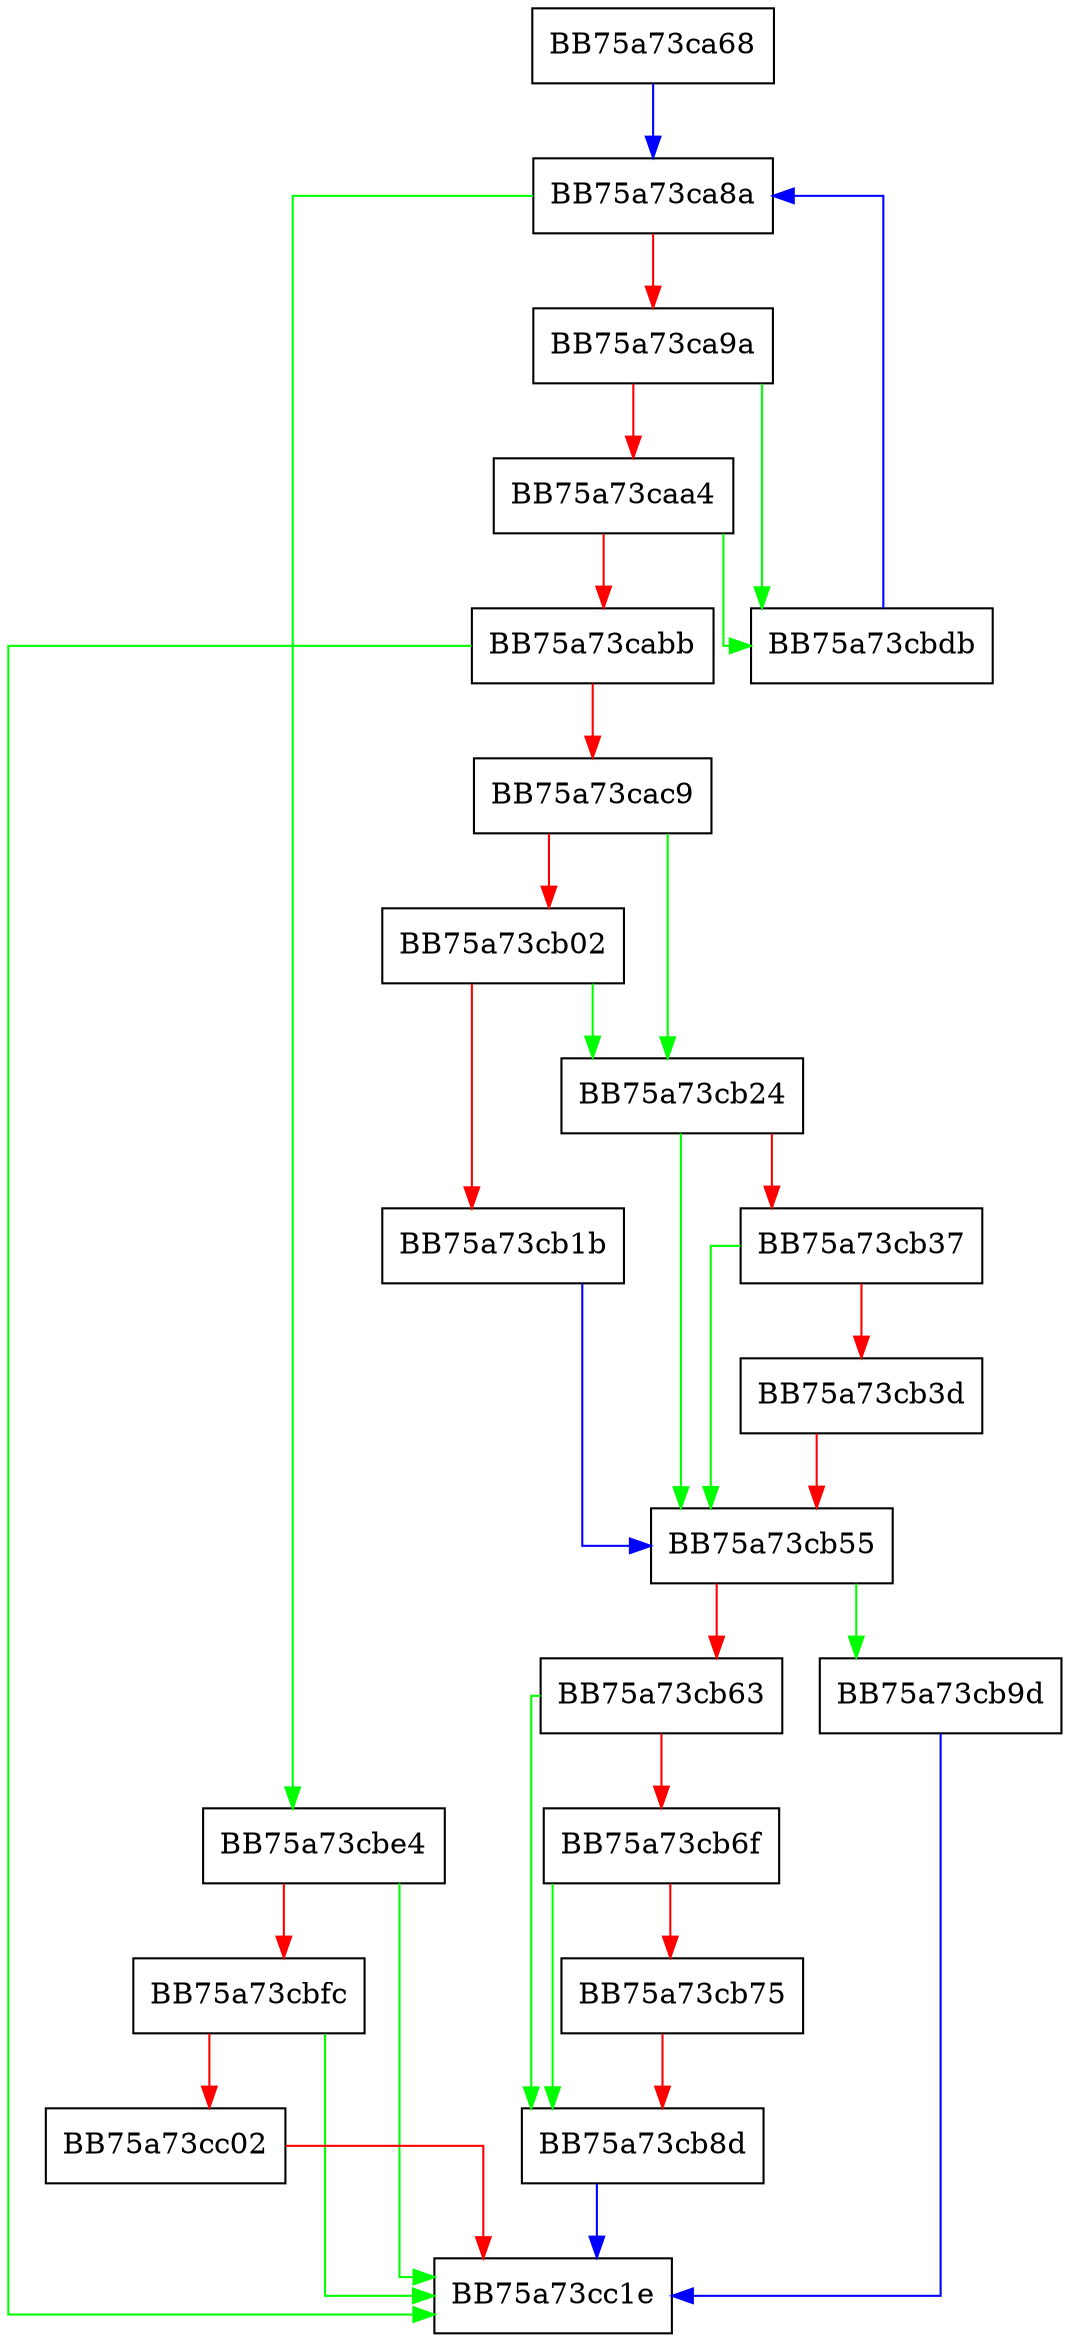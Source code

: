 digraph DoSevilleSpynet {
  node [shape="box"];
  graph [splines=ortho];
  BB75a73ca68 -> BB75a73ca8a [color="blue"];
  BB75a73ca8a -> BB75a73cbe4 [color="green"];
  BB75a73ca8a -> BB75a73ca9a [color="red"];
  BB75a73ca9a -> BB75a73cbdb [color="green"];
  BB75a73ca9a -> BB75a73caa4 [color="red"];
  BB75a73caa4 -> BB75a73cbdb [color="green"];
  BB75a73caa4 -> BB75a73cabb [color="red"];
  BB75a73cabb -> BB75a73cc1e [color="green"];
  BB75a73cabb -> BB75a73cac9 [color="red"];
  BB75a73cac9 -> BB75a73cb24 [color="green"];
  BB75a73cac9 -> BB75a73cb02 [color="red"];
  BB75a73cb02 -> BB75a73cb24 [color="green"];
  BB75a73cb02 -> BB75a73cb1b [color="red"];
  BB75a73cb1b -> BB75a73cb55 [color="blue"];
  BB75a73cb24 -> BB75a73cb55 [color="green"];
  BB75a73cb24 -> BB75a73cb37 [color="red"];
  BB75a73cb37 -> BB75a73cb55 [color="green"];
  BB75a73cb37 -> BB75a73cb3d [color="red"];
  BB75a73cb3d -> BB75a73cb55 [color="red"];
  BB75a73cb55 -> BB75a73cb9d [color="green"];
  BB75a73cb55 -> BB75a73cb63 [color="red"];
  BB75a73cb63 -> BB75a73cb8d [color="green"];
  BB75a73cb63 -> BB75a73cb6f [color="red"];
  BB75a73cb6f -> BB75a73cb8d [color="green"];
  BB75a73cb6f -> BB75a73cb75 [color="red"];
  BB75a73cb75 -> BB75a73cb8d [color="red"];
  BB75a73cb8d -> BB75a73cc1e [color="blue"];
  BB75a73cb9d -> BB75a73cc1e [color="blue"];
  BB75a73cbdb -> BB75a73ca8a [color="blue"];
  BB75a73cbe4 -> BB75a73cc1e [color="green"];
  BB75a73cbe4 -> BB75a73cbfc [color="red"];
  BB75a73cbfc -> BB75a73cc1e [color="green"];
  BB75a73cbfc -> BB75a73cc02 [color="red"];
  BB75a73cc02 -> BB75a73cc1e [color="red"];
}